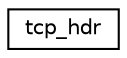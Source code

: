 digraph "Graphical Class Hierarchy"
{
 // LATEX_PDF_SIZE
  edge [fontname="Helvetica",fontsize="10",labelfontname="Helvetica",labelfontsize="10"];
  node [fontname="Helvetica",fontsize="10",shape=record];
  rankdir="LR";
  Node0 [label="tcp_hdr",height=0.2,width=0.4,color="black", fillcolor="white", style="filled",URL="$structtcp__hdr.html",tooltip=" "];
}
